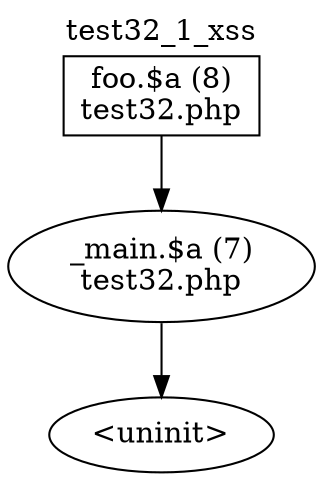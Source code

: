 digraph cfg {
  label="test32_1_xss";
  labelloc=t;
  n1 [shape=box, label="foo.$a (8)\ntest32.php"];
  n2 [shape=ellipse, label="_main.$a (7)\ntest32.php"];
  n3 [shape=ellipse, label="<uninit>"];
  n1 -> n2;
  n2 -> n3;
}
